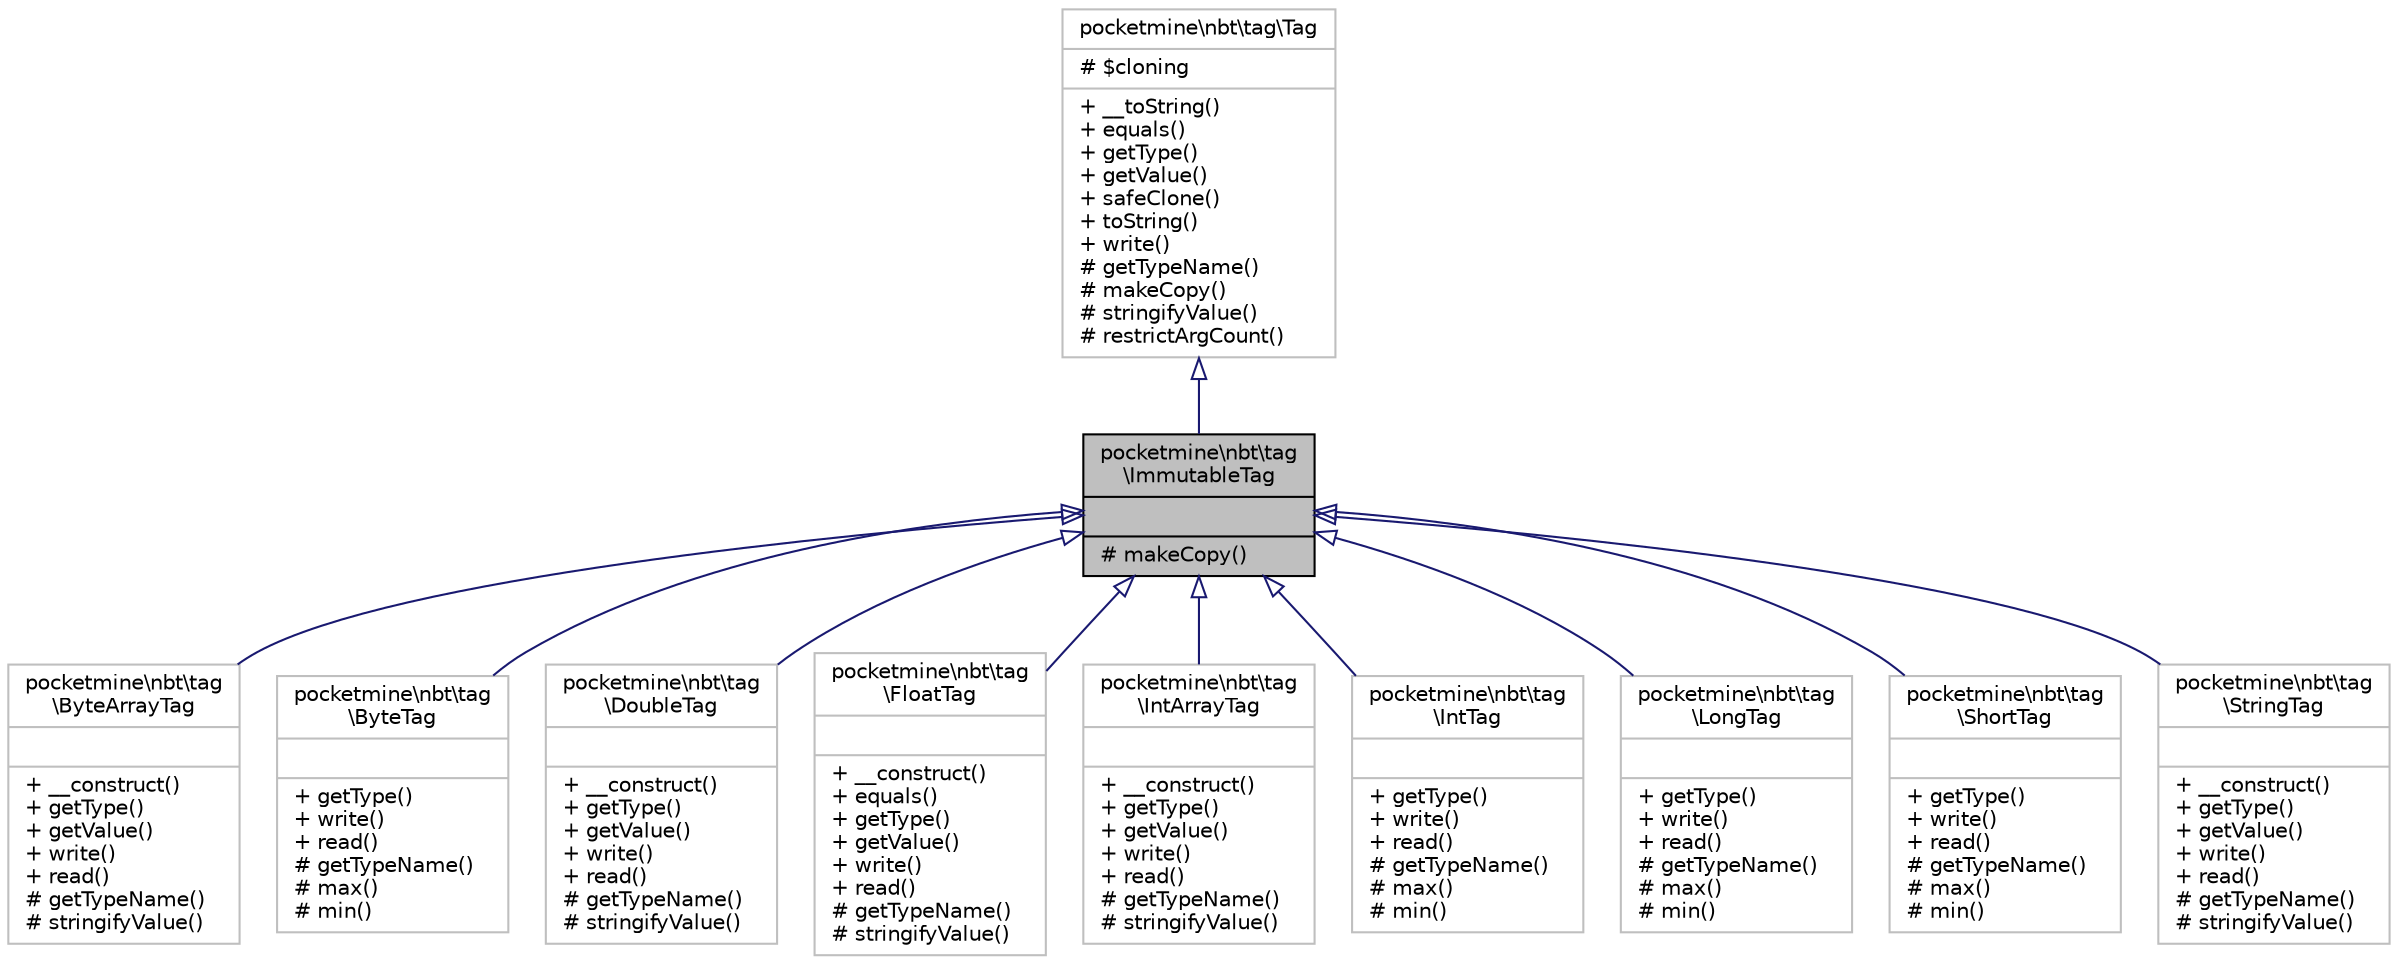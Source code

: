 digraph "pocketmine\nbt\tag\ImmutableTag"
{
 // INTERACTIVE_SVG=YES
 // LATEX_PDF_SIZE
  edge [fontname="Helvetica",fontsize="10",labelfontname="Helvetica",labelfontsize="10"];
  node [fontname="Helvetica",fontsize="10",shape=record];
  Node1 [label="{pocketmine\\nbt\\tag\l\\ImmutableTag\n||# makeCopy()\l}",height=0.2,width=0.4,color="black", fillcolor="grey75", style="filled", fontcolor="black",tooltip=" "];
  Node2 -> Node1 [dir="back",color="midnightblue",fontsize="10",style="solid",arrowtail="onormal",fontname="Helvetica"];
  Node2 [label="{pocketmine\\nbt\\tag\\Tag\n|# $cloning\l|+ __toString()\l+ equals()\l+ getType()\l+ getValue()\l+ safeClone()\l+ toString()\l+ write()\l# getTypeName()\l# makeCopy()\l# stringifyValue()\l# restrictArgCount()\l}",height=0.2,width=0.4,color="grey75", fillcolor="white", style="filled",URL="$dc/d26/classpocketmine_1_1nbt_1_1tag_1_1_tag.html",tooltip=" "];
  Node1 -> Node3 [dir="back",color="midnightblue",fontsize="10",style="solid",arrowtail="onormal",fontname="Helvetica"];
  Node3 [label="{pocketmine\\nbt\\tag\l\\ByteArrayTag\n||+ __construct()\l+ getType()\l+ getValue()\l+ write()\l+ read()\l# getTypeName()\l# stringifyValue()\l}",height=0.2,width=0.4,color="grey75", fillcolor="white", style="filled",URL="$dd/dec/classpocketmine_1_1nbt_1_1tag_1_1_byte_array_tag.html",tooltip=" "];
  Node1 -> Node4 [dir="back",color="midnightblue",fontsize="10",style="solid",arrowtail="onormal",fontname="Helvetica"];
  Node4 [label="{pocketmine\\nbt\\tag\l\\ByteTag\n||+ getType()\l+ write()\l+ read()\l# getTypeName()\l# max()\l# min()\l}",height=0.2,width=0.4,color="grey75", fillcolor="white", style="filled",URL="$d1/d0a/classpocketmine_1_1nbt_1_1tag_1_1_byte_tag.html",tooltip=" "];
  Node1 -> Node5 [dir="back",color="midnightblue",fontsize="10",style="solid",arrowtail="onormal",fontname="Helvetica"];
  Node5 [label="{pocketmine\\nbt\\tag\l\\DoubleTag\n||+ __construct()\l+ getType()\l+ getValue()\l+ write()\l+ read()\l# getTypeName()\l# stringifyValue()\l}",height=0.2,width=0.4,color="grey75", fillcolor="white", style="filled",URL="$de/d4a/classpocketmine_1_1nbt_1_1tag_1_1_double_tag.html",tooltip=" "];
  Node1 -> Node6 [dir="back",color="midnightblue",fontsize="10",style="solid",arrowtail="onormal",fontname="Helvetica"];
  Node6 [label="{pocketmine\\nbt\\tag\l\\FloatTag\n||+ __construct()\l+ equals()\l+ getType()\l+ getValue()\l+ write()\l+ read()\l# getTypeName()\l# stringifyValue()\l}",height=0.2,width=0.4,color="grey75", fillcolor="white", style="filled",URL="$d7/d9e/classpocketmine_1_1nbt_1_1tag_1_1_float_tag.html",tooltip=" "];
  Node1 -> Node7 [dir="back",color="midnightblue",fontsize="10",style="solid",arrowtail="onormal",fontname="Helvetica"];
  Node7 [label="{pocketmine\\nbt\\tag\l\\IntArrayTag\n||+ __construct()\l+ getType()\l+ getValue()\l+ write()\l+ read()\l# getTypeName()\l# stringifyValue()\l}",height=0.2,width=0.4,color="grey75", fillcolor="white", style="filled",URL="$da/dc3/classpocketmine_1_1nbt_1_1tag_1_1_int_array_tag.html",tooltip=" "];
  Node1 -> Node8 [dir="back",color="midnightblue",fontsize="10",style="solid",arrowtail="onormal",fontname="Helvetica"];
  Node8 [label="{pocketmine\\nbt\\tag\l\\IntTag\n||+ getType()\l+ write()\l+ read()\l# getTypeName()\l# max()\l# min()\l}",height=0.2,width=0.4,color="grey75", fillcolor="white", style="filled",URL="$d1/dca/classpocketmine_1_1nbt_1_1tag_1_1_int_tag.html",tooltip=" "];
  Node1 -> Node9 [dir="back",color="midnightblue",fontsize="10",style="solid",arrowtail="onormal",fontname="Helvetica"];
  Node9 [label="{pocketmine\\nbt\\tag\l\\LongTag\n||+ getType()\l+ write()\l+ read()\l# getTypeName()\l# max()\l# min()\l}",height=0.2,width=0.4,color="grey75", fillcolor="white", style="filled",URL="$d1/d29/classpocketmine_1_1nbt_1_1tag_1_1_long_tag.html",tooltip=" "];
  Node1 -> Node10 [dir="back",color="midnightblue",fontsize="10",style="solid",arrowtail="onormal",fontname="Helvetica"];
  Node10 [label="{pocketmine\\nbt\\tag\l\\ShortTag\n||+ getType()\l+ write()\l+ read()\l# getTypeName()\l# max()\l# min()\l}",height=0.2,width=0.4,color="grey75", fillcolor="white", style="filled",URL="$db/d53/classpocketmine_1_1nbt_1_1tag_1_1_short_tag.html",tooltip=" "];
  Node1 -> Node11 [dir="back",color="midnightblue",fontsize="10",style="solid",arrowtail="onormal",fontname="Helvetica"];
  Node11 [label="{pocketmine\\nbt\\tag\l\\StringTag\n||+ __construct()\l+ getType()\l+ getValue()\l+ write()\l+ read()\l# getTypeName()\l# stringifyValue()\l}",height=0.2,width=0.4,color="grey75", fillcolor="white", style="filled",URL="$d6/d25/classpocketmine_1_1nbt_1_1tag_1_1_string_tag.html",tooltip=" "];
}
